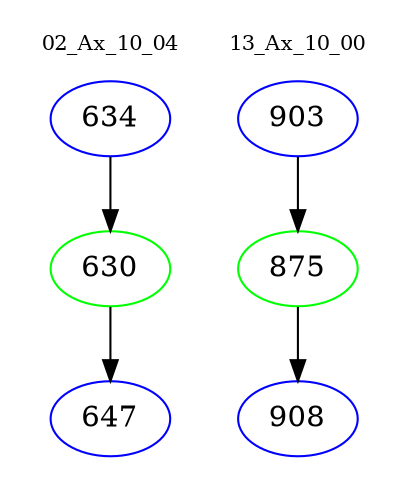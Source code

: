 digraph{
subgraph cluster_0 {
color = white
label = "02_Ax_10_04";
fontsize=10;
T0_634 [label="634", color="blue"]
T0_634 -> T0_630 [color="black"]
T0_630 [label="630", color="green"]
T0_630 -> T0_647 [color="black"]
T0_647 [label="647", color="blue"]
}
subgraph cluster_1 {
color = white
label = "13_Ax_10_00";
fontsize=10;
T1_903 [label="903", color="blue"]
T1_903 -> T1_875 [color="black"]
T1_875 [label="875", color="green"]
T1_875 -> T1_908 [color="black"]
T1_908 [label="908", color="blue"]
}
}
